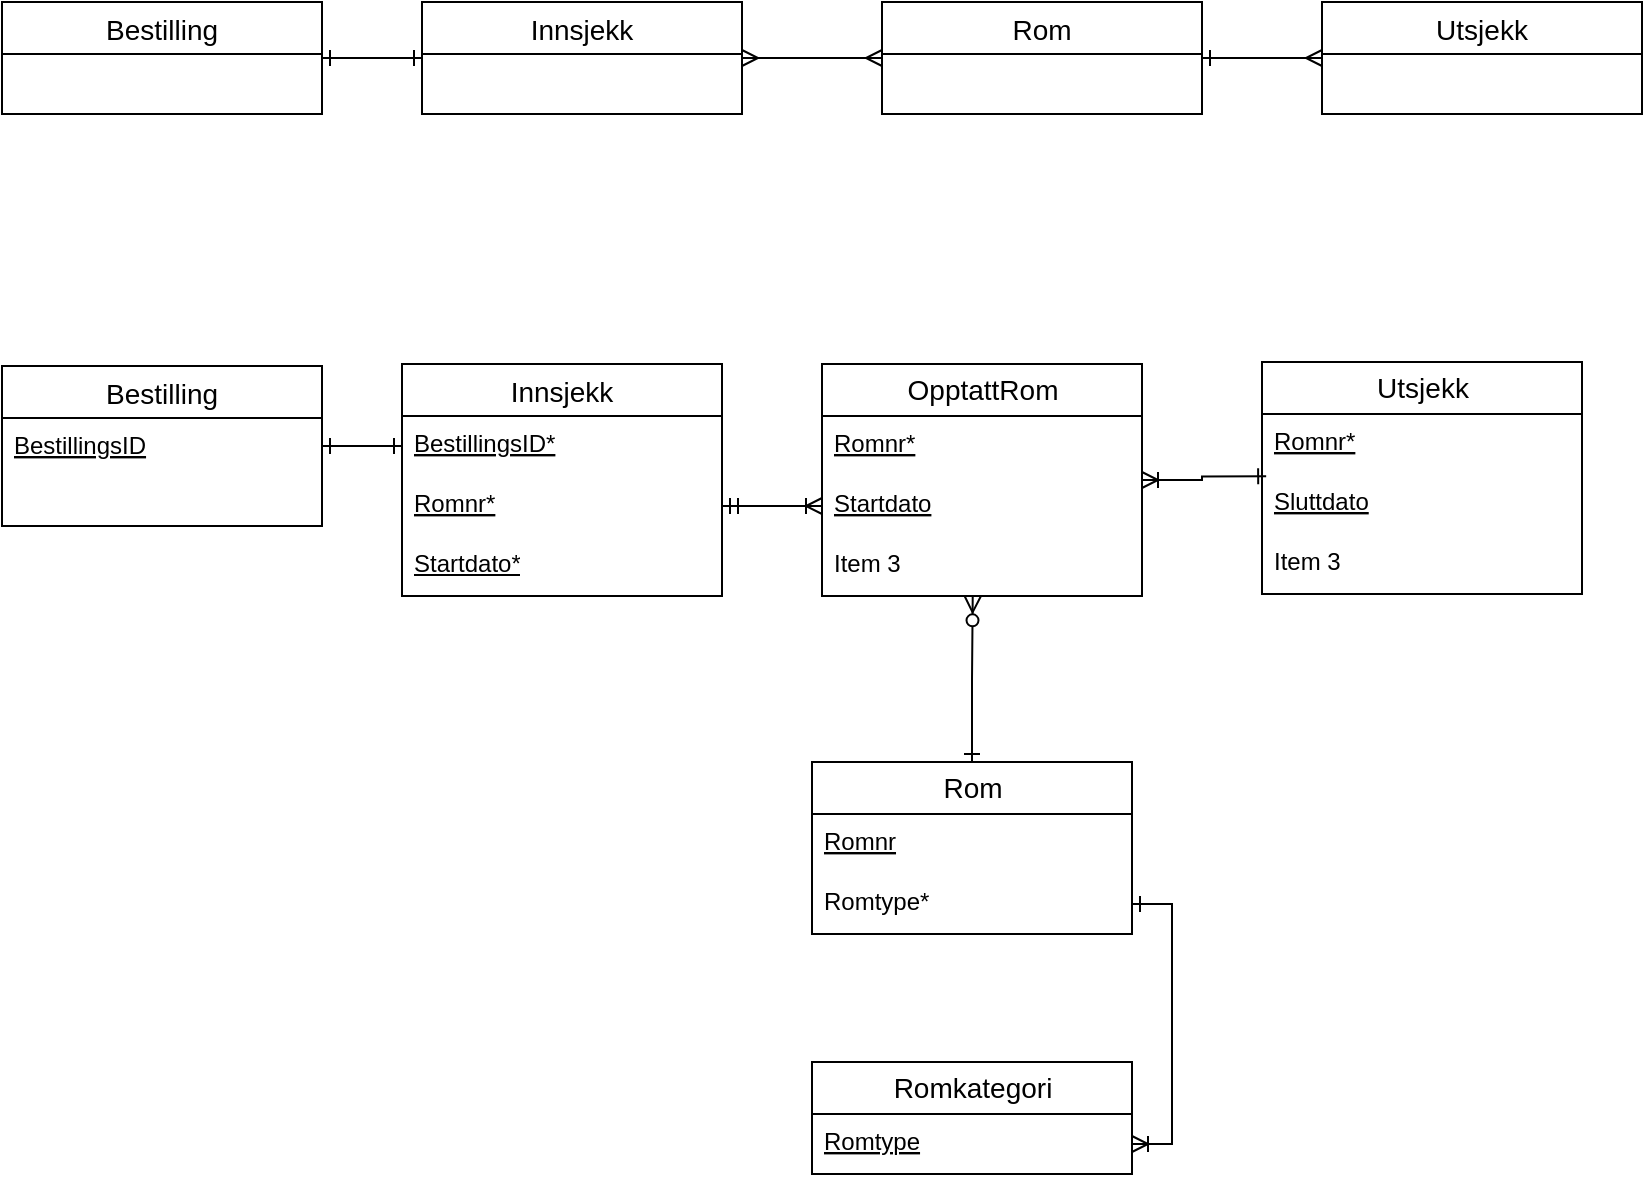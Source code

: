 <mxfile version="14.6.11" type="device"><diagram id="MJ98w6dTatiUt53oc6Gp" name="Page-1"><mxGraphModel dx="988" dy="617" grid="1" gridSize="10" guides="1" tooltips="1" connect="1" arrows="1" fold="1" page="1" pageScale="1" pageWidth="850" pageHeight="1100" math="0" shadow="0"><root><mxCell id="0"/><mxCell id="1" parent="0"/><mxCell id="3ad9h9gy6kyQYq8k4FxH-21" style="edgeStyle=orthogonalEdgeStyle;rounded=0;orthogonalLoop=1;jettySize=auto;html=1;entryX=0;entryY=0.5;entryDx=0;entryDy=0;startArrow=ERone;startFill=0;endArrow=ERmany;endFill=0;" edge="1" parent="1" source="3ad9h9gy6kyQYq8k4FxH-5" target="3ad9h9gy6kyQYq8k4FxH-10"><mxGeometry relative="1" as="geometry"/></mxCell><mxCell id="3ad9h9gy6kyQYq8k4FxH-5" value="Rom" style="swimlane;fontStyle=0;childLayout=stackLayout;horizontal=1;startSize=26;horizontalStack=0;resizeParent=1;resizeParentMax=0;resizeLast=0;collapsible=1;marginBottom=0;align=center;fontSize=14;" vertex="1" parent="1"><mxGeometry x="460" y="220" width="160" height="56" as="geometry"/></mxCell><mxCell id="3ad9h9gy6kyQYq8k4FxH-10" value="Utsjekk" style="swimlane;fontStyle=0;childLayout=stackLayout;horizontal=1;startSize=26;horizontalStack=0;resizeParent=1;resizeParentMax=0;resizeLast=0;collapsible=1;marginBottom=0;align=center;fontSize=14;" vertex="1" parent="1"><mxGeometry x="680" y="220" width="160" height="56" as="geometry"/></mxCell><mxCell id="3ad9h9gy6kyQYq8k4FxH-22" style="edgeStyle=orthogonalEdgeStyle;rounded=0;orthogonalLoop=1;jettySize=auto;html=1;entryX=0;entryY=0.5;entryDx=0;entryDy=0;startArrow=ERone;startFill=0;endArrow=ERone;endFill=0;" edge="1" parent="1" source="3ad9h9gy6kyQYq8k4FxH-15" target="3ad9h9gy6kyQYq8k4FxH-19"><mxGeometry relative="1" as="geometry"/></mxCell><mxCell id="3ad9h9gy6kyQYq8k4FxH-15" value="Bestilling" style="swimlane;fontStyle=0;childLayout=stackLayout;horizontal=1;startSize=26;horizontalStack=0;resizeParent=1;resizeParentMax=0;resizeLast=0;collapsible=1;marginBottom=0;align=center;fontSize=14;" vertex="1" parent="1"><mxGeometry x="20" y="220" width="160" height="56" as="geometry"/></mxCell><mxCell id="3ad9h9gy6kyQYq8k4FxH-20" style="edgeStyle=orthogonalEdgeStyle;rounded=0;orthogonalLoop=1;jettySize=auto;html=1;entryX=0;entryY=0.5;entryDx=0;entryDy=0;startArrow=ERmany;startFill=0;endArrow=ERmany;endFill=0;" edge="1" parent="1" source="3ad9h9gy6kyQYq8k4FxH-19" target="3ad9h9gy6kyQYq8k4FxH-5"><mxGeometry relative="1" as="geometry"/></mxCell><mxCell id="3ad9h9gy6kyQYq8k4FxH-19" value="Innsjekk" style="swimlane;fontStyle=0;childLayout=stackLayout;horizontal=1;startSize=26;horizontalStack=0;resizeParent=1;resizeParentMax=0;resizeLast=0;collapsible=1;marginBottom=0;align=center;fontSize=14;" vertex="1" parent="1"><mxGeometry x="230" y="220" width="160" height="56" as="geometry"/></mxCell><mxCell id="3ad9h9gy6kyQYq8k4FxH-36" style="edgeStyle=orthogonalEdgeStyle;rounded=0;orthogonalLoop=1;jettySize=auto;html=1;entryX=0;entryY=0.5;entryDx=0;entryDy=0;startArrow=ERone;startFill=0;endArrow=ERone;endFill=0;" edge="1" parent="1" source="3ad9h9gy6kyQYq8k4FxH-23" target="3ad9h9gy6kyQYq8k4FxH-29"><mxGeometry relative="1" as="geometry"/></mxCell><mxCell id="3ad9h9gy6kyQYq8k4FxH-23" value="Bestilling" style="swimlane;fontStyle=0;childLayout=stackLayout;horizontal=1;startSize=26;horizontalStack=0;resizeParent=1;resizeParentMax=0;resizeLast=0;collapsible=1;marginBottom=0;align=center;fontSize=14;" vertex="1" parent="1"><mxGeometry x="20" y="402" width="160" height="80" as="geometry"/></mxCell><mxCell id="3ad9h9gy6kyQYq8k4FxH-24" value="BestillingsID" style="text;strokeColor=none;fillColor=none;spacingLeft=4;spacingRight=4;overflow=hidden;rotatable=0;points=[[0,0.5],[1,0.5]];portConstraint=eastwest;fontSize=12;fontStyle=4" vertex="1" parent="3ad9h9gy6kyQYq8k4FxH-23"><mxGeometry y="26" width="160" height="54" as="geometry"/></mxCell><mxCell id="3ad9h9gy6kyQYq8k4FxH-28" value="Innsjekk" style="swimlane;fontStyle=0;childLayout=stackLayout;horizontal=1;startSize=26;horizontalStack=0;resizeParent=1;resizeParentMax=0;resizeLast=0;collapsible=1;marginBottom=0;align=center;fontSize=14;" vertex="1" parent="1"><mxGeometry x="220" y="401" width="160" height="116" as="geometry"/></mxCell><mxCell id="3ad9h9gy6kyQYq8k4FxH-29" value="BestillingsID*" style="text;strokeColor=none;fillColor=none;spacingLeft=4;spacingRight=4;overflow=hidden;rotatable=0;points=[[0,0.5],[1,0.5]];portConstraint=eastwest;fontSize=12;fontStyle=4" vertex="1" parent="3ad9h9gy6kyQYq8k4FxH-28"><mxGeometry y="26" width="160" height="30" as="geometry"/></mxCell><mxCell id="3ad9h9gy6kyQYq8k4FxH-30" value="Romnr*" style="text;strokeColor=none;fillColor=none;spacingLeft=4;spacingRight=4;overflow=hidden;rotatable=0;points=[[0,0.5],[1,0.5]];portConstraint=eastwest;fontSize=12;fontStyle=4" vertex="1" parent="3ad9h9gy6kyQYq8k4FxH-28"><mxGeometry y="56" width="160" height="30" as="geometry"/></mxCell><mxCell id="3ad9h9gy6kyQYq8k4FxH-31" value="Startdato*" style="text;strokeColor=none;fillColor=none;spacingLeft=4;spacingRight=4;overflow=hidden;rotatable=0;points=[[0,0.5],[1,0.5]];portConstraint=eastwest;fontSize=12;fontStyle=4;html=1;" vertex="1" parent="3ad9h9gy6kyQYq8k4FxH-28"><mxGeometry y="86" width="160" height="30" as="geometry"/></mxCell><mxCell id="3ad9h9gy6kyQYq8k4FxH-48" style="edgeStyle=orthogonalEdgeStyle;rounded=0;orthogonalLoop=1;jettySize=auto;html=1;entryX=0.013;entryY=0.039;entryDx=0;entryDy=0;entryPerimeter=0;startArrow=ERoneToMany;startFill=0;endArrow=ERone;endFill=0;" edge="1" parent="1" source="3ad9h9gy6kyQYq8k4FxH-32" target="3ad9h9gy6kyQYq8k4FxH-46"><mxGeometry relative="1" as="geometry"/></mxCell><mxCell id="3ad9h9gy6kyQYq8k4FxH-32" value="OpptattRom" style="swimlane;fontStyle=0;childLayout=stackLayout;horizontal=1;startSize=26;horizontalStack=0;resizeParent=1;resizeParentMax=0;resizeLast=0;collapsible=1;marginBottom=0;align=center;fontSize=14;html=1;" vertex="1" parent="1"><mxGeometry x="430" y="401" width="160" height="116" as="geometry"/></mxCell><mxCell id="3ad9h9gy6kyQYq8k4FxH-33" value="Romnr*" style="text;strokeColor=none;fillColor=none;spacingLeft=4;spacingRight=4;overflow=hidden;rotatable=0;points=[[0,0.5],[1,0.5]];portConstraint=eastwest;fontSize=12;fontStyle=4" vertex="1" parent="3ad9h9gy6kyQYq8k4FxH-32"><mxGeometry y="26" width="160" height="30" as="geometry"/></mxCell><mxCell id="3ad9h9gy6kyQYq8k4FxH-34" value="Startdato" style="text;strokeColor=none;fillColor=none;spacingLeft=4;spacingRight=4;overflow=hidden;rotatable=0;points=[[0,0.5],[1,0.5]];portConstraint=eastwest;fontSize=12;fontStyle=4" vertex="1" parent="3ad9h9gy6kyQYq8k4FxH-32"><mxGeometry y="56" width="160" height="30" as="geometry"/></mxCell><mxCell id="3ad9h9gy6kyQYq8k4FxH-35" value="Item 3" style="text;strokeColor=none;fillColor=none;spacingLeft=4;spacingRight=4;overflow=hidden;rotatable=0;points=[[0,0.5],[1,0.5]];portConstraint=eastwest;fontSize=12;" vertex="1" parent="3ad9h9gy6kyQYq8k4FxH-32"><mxGeometry y="86" width="160" height="30" as="geometry"/></mxCell><mxCell id="3ad9h9gy6kyQYq8k4FxH-37" style="edgeStyle=orthogonalEdgeStyle;rounded=0;orthogonalLoop=1;jettySize=auto;html=1;startArrow=ERmandOne;startFill=0;endArrow=ERoneToMany;endFill=0;" edge="1" parent="1" source="3ad9h9gy6kyQYq8k4FxH-30" target="3ad9h9gy6kyQYq8k4FxH-34"><mxGeometry relative="1" as="geometry"/></mxCell><mxCell id="3ad9h9gy6kyQYq8k4FxH-43" style="edgeStyle=orthogonalEdgeStyle;rounded=0;orthogonalLoop=1;jettySize=auto;html=1;entryX=0.471;entryY=1.006;entryDx=0;entryDy=0;entryPerimeter=0;startArrow=ERone;startFill=0;endArrow=ERzeroToMany;endFill=1;exitX=0.5;exitY=0;exitDx=0;exitDy=0;" edge="1" parent="1" source="3ad9h9gy6kyQYq8k4FxH-49" target="3ad9h9gy6kyQYq8k4FxH-35"><mxGeometry relative="1" as="geometry"><mxPoint x="505" y="600" as="sourcePoint"/></mxGeometry></mxCell><mxCell id="3ad9h9gy6kyQYq8k4FxH-44" value="Utsjekk" style="swimlane;fontStyle=0;childLayout=stackLayout;horizontal=1;startSize=26;horizontalStack=0;resizeParent=1;resizeParentMax=0;resizeLast=0;collapsible=1;marginBottom=0;align=center;fontSize=14;html=1;" vertex="1" parent="1"><mxGeometry x="650" y="400" width="160" height="116" as="geometry"/></mxCell><mxCell id="3ad9h9gy6kyQYq8k4FxH-45" value="Romnr*" style="text;strokeColor=none;fillColor=none;spacingLeft=4;spacingRight=4;overflow=hidden;rotatable=0;points=[[0,0.5],[1,0.5]];portConstraint=eastwest;fontSize=12;fontStyle=4" vertex="1" parent="3ad9h9gy6kyQYq8k4FxH-44"><mxGeometry y="26" width="160" height="30" as="geometry"/></mxCell><mxCell id="3ad9h9gy6kyQYq8k4FxH-46" value="Sluttdato" style="text;strokeColor=none;fillColor=none;spacingLeft=4;spacingRight=4;overflow=hidden;rotatable=0;points=[[0,0.5],[1,0.5]];portConstraint=eastwest;fontSize=12;fontStyle=4" vertex="1" parent="3ad9h9gy6kyQYq8k4FxH-44"><mxGeometry y="56" width="160" height="30" as="geometry"/></mxCell><mxCell id="3ad9h9gy6kyQYq8k4FxH-47" value="Item 3" style="text;strokeColor=none;fillColor=none;spacingLeft=4;spacingRight=4;overflow=hidden;rotatable=0;points=[[0,0.5],[1,0.5]];portConstraint=eastwest;fontSize=12;" vertex="1" parent="3ad9h9gy6kyQYq8k4FxH-44"><mxGeometry y="86" width="160" height="30" as="geometry"/></mxCell><mxCell id="3ad9h9gy6kyQYq8k4FxH-49" value="Rom" style="swimlane;fontStyle=0;childLayout=stackLayout;horizontal=1;startSize=26;horizontalStack=0;resizeParent=1;resizeParentMax=0;resizeLast=0;collapsible=1;marginBottom=0;align=center;fontSize=14;html=1;" vertex="1" parent="1"><mxGeometry x="425" y="600" width="160" height="86" as="geometry"/></mxCell><mxCell id="3ad9h9gy6kyQYq8k4FxH-50" value="Romnr" style="text;strokeColor=none;fillColor=none;spacingLeft=4;spacingRight=4;overflow=hidden;rotatable=0;points=[[0,0.5],[1,0.5]];portConstraint=eastwest;fontSize=12;fontStyle=4" vertex="1" parent="3ad9h9gy6kyQYq8k4FxH-49"><mxGeometry y="26" width="160" height="30" as="geometry"/></mxCell><mxCell id="3ad9h9gy6kyQYq8k4FxH-51" value="Romtype*" style="text;strokeColor=none;fillColor=none;spacingLeft=4;spacingRight=4;overflow=hidden;rotatable=0;points=[[0,0.5],[1,0.5]];portConstraint=eastwest;fontSize=12;" vertex="1" parent="3ad9h9gy6kyQYq8k4FxH-49"><mxGeometry y="56" width="160" height="30" as="geometry"/></mxCell><mxCell id="3ad9h9gy6kyQYq8k4FxH-57" style="edgeStyle=orthogonalEdgeStyle;rounded=0;orthogonalLoop=1;jettySize=auto;html=1;startArrow=ERoneToMany;startFill=0;endArrow=ERone;endFill=0;exitX=1;exitY=0.5;exitDx=0;exitDy=0;" edge="1" parent="1" source="3ad9h9gy6kyQYq8k4FxH-54" target="3ad9h9gy6kyQYq8k4FxH-51"><mxGeometry relative="1" as="geometry"/></mxCell><mxCell id="3ad9h9gy6kyQYq8k4FxH-53" value="Romkategori" style="swimlane;fontStyle=0;childLayout=stackLayout;horizontal=1;startSize=26;horizontalStack=0;resizeParent=1;resizeParentMax=0;resizeLast=0;collapsible=1;marginBottom=0;align=center;fontSize=14;html=1;" vertex="1" parent="1"><mxGeometry x="425" y="750" width="160" height="56" as="geometry"/></mxCell><mxCell id="3ad9h9gy6kyQYq8k4FxH-54" value="Romtype" style="text;strokeColor=none;fillColor=none;spacingLeft=4;spacingRight=4;overflow=hidden;rotatable=0;points=[[0,0.5],[1,0.5]];portConstraint=eastwest;fontSize=12;fontStyle=4" vertex="1" parent="3ad9h9gy6kyQYq8k4FxH-53"><mxGeometry y="26" width="160" height="30" as="geometry"/></mxCell></root></mxGraphModel></diagram></mxfile>